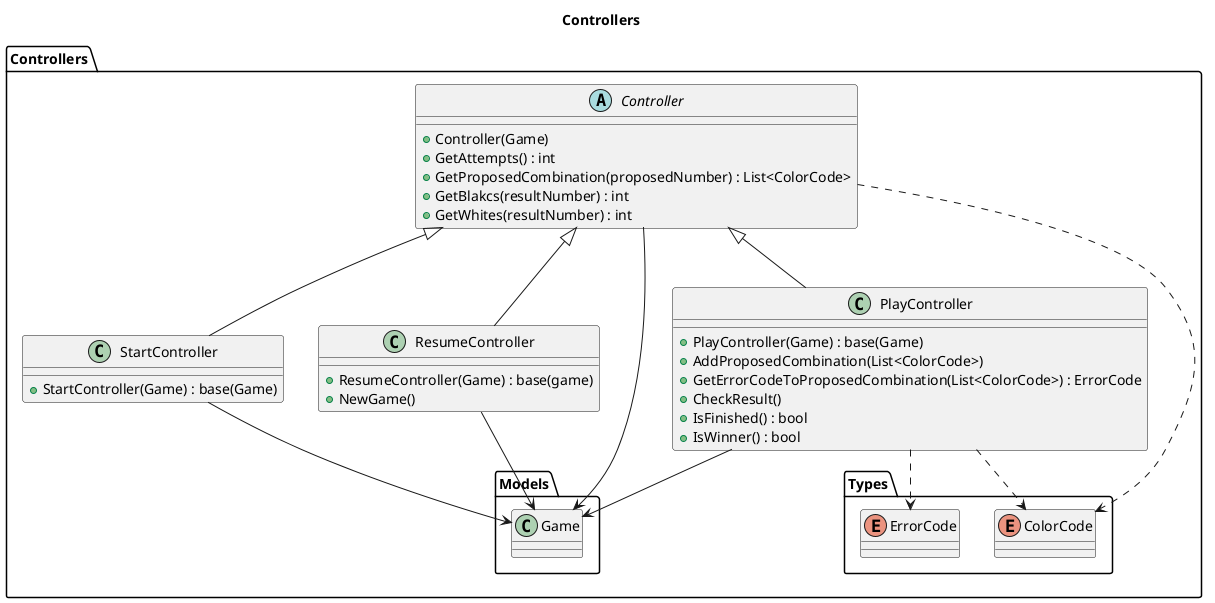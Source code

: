 @startuml Controllers
title Controllers
namespace Controllers{    
    abstract Controller{
        +Controller(Game)
        +GetAttempts() : int
        +GetProposedCombination(proposedNumber) : List<ColorCode>
        +GetBlakcs(resultNumber) : int
        +GetWhites(resultNumber) : int
    }
    Controller --> Models.Game    
    Controller <|-- StartController
    Controller <|-- PlayController
    Controller <|-- ResumeController
    Controller ..> Types.ColorCode

    class StartController{
        +StartController(Game) : base(Game)
    }
    StartController --> Models.Game    

    class PlayController{
        +PlayController(Game) : base(Game)
        +AddProposedCombination(List<ColorCode>)
        +GetErrorCodeToProposedCombination(List<ColorCode>) : ErrorCode
        +CheckResult()
        +IsFinished() : bool
        +IsWinner() : bool
    }
    PlayController --> Models.Game    
    PlayController ..> Types.ColorCode
    PlayController ..> Types.ErrorCode

    class ResumeController{
        +ResumeController(Game) : base(game)
        +NewGame()
    }
    ResumeController --> Models.Game    

    enum Types.ErrorCode{}
    enum Types.ColorCode{}
}
@enduml
